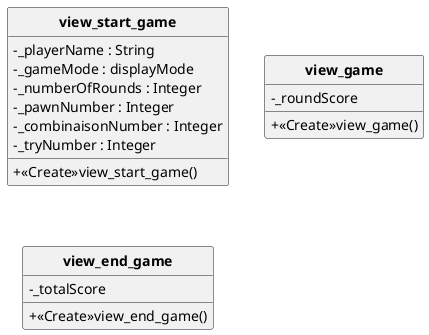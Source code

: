@startuml
'https://plantuml.com/class-diagram

skinparam style strictuml
skinparam classAttributeIconSize 0
skinparam classFontStyle Bold
hide enum methods


class view_start_game{
    - _playerName : String
    - _gameMode : displayMode
    - _numberOfRounds : Integer
    - _pawnNumber : Integer
    - _combinaisonNumber : Integer
    - _tryNumber : Integer

    + <<Create>>view_start_game()
}

class view_game{
    - _roundScore

    + <<Create>>view_game()
}

class view_end_game{
    - _totalScore

    + <<Create>>view_end_game()
}

@enduml